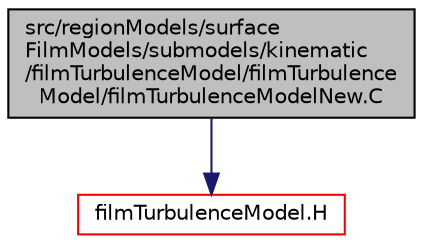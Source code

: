 digraph "src/regionModels/surfaceFilmModels/submodels/kinematic/filmTurbulenceModel/filmTurbulenceModel/filmTurbulenceModelNew.C"
{
  bgcolor="transparent";
  edge [fontname="Helvetica",fontsize="10",labelfontname="Helvetica",labelfontsize="10"];
  node [fontname="Helvetica",fontsize="10",shape=record];
  Node1 [label="src/regionModels/surface\lFilmModels/submodels/kinematic\l/filmTurbulenceModel/filmTurbulence\lModel/filmTurbulenceModelNew.C",height=0.2,width=0.4,color="black", fillcolor="grey75", style="filled", fontcolor="black"];
  Node1 -> Node2 [color="midnightblue",fontsize="10",style="solid",fontname="Helvetica"];
  Node2 [label="filmTurbulenceModel.H",height=0.2,width=0.4,color="red",URL="$a09649.html"];
}
